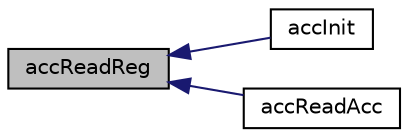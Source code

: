 digraph "accReadReg"
{
  edge [fontname="Helvetica",fontsize="10",labelfontname="Helvetica",labelfontsize="10"];
  node [fontname="Helvetica",fontsize="10",shape=record];
  rankdir="LR";
  Node1 [label="accReadReg",height=0.2,width=0.4,color="black", fillcolor="grey75", style="filled" fontcolor="black"];
  Node1 -> Node2 [dir="back",color="midnightblue",fontsize="10",style="solid",fontname="Helvetica"];
  Node2 [label="accInit",height=0.2,width=0.4,color="black", fillcolor="white", style="filled",URL="$cma3000d_8c.html#a15c95e99316828a110bc75337365e4d6",tooltip="Initialize SPI interface and CMA3000-D01 accelerometer. "];
  Node1 -> Node3 [dir="back",color="midnightblue",fontsize="10",style="solid",fontname="Helvetica"];
  Node3 [label="accReadAcc",height=0.2,width=0.4,color="black", fillcolor="white", style="filled",URL="$cma3000d_8c.html#a97e030c6ae5e38fceb34c7be490b826c",tooltip="Read x, y and z acceleration data. "];
}
